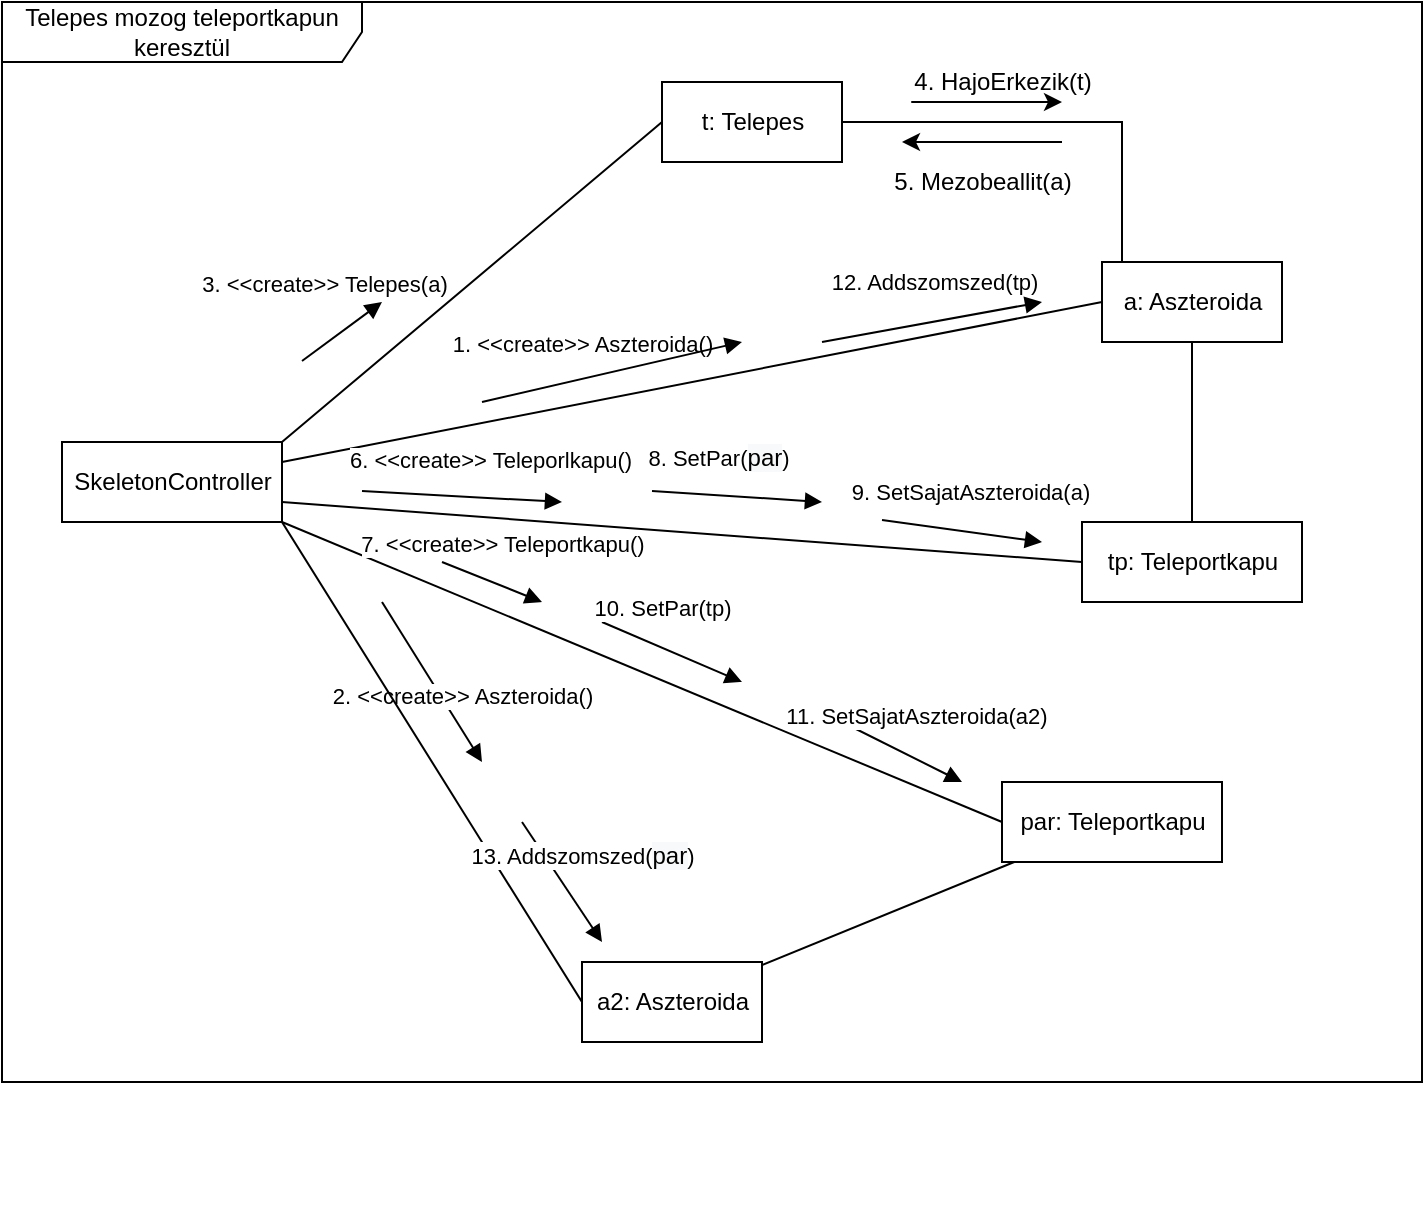 <mxfile version="14.4.8" type="github" pages="3">
  <diagram id="dgq3hNaPbA1aemBsWa1h" name="TelepesTPMozgas">
    <mxGraphModel dx="1038" dy="548" grid="1" gridSize="10" guides="1" tooltips="1" connect="1" arrows="1" fold="1" page="1" pageScale="1" pageWidth="1654" pageHeight="1169" math="0" shadow="0">
      <root>
        <mxCell id="0" />
        <mxCell id="1" parent="0" />
        <mxCell id="f-pRjbWSpJ0C2EvB-05d-29" value="Telepes mozog teleportkapun keresztül" style="shape=umlFrame;whiteSpace=wrap;html=1;width=180;height=30;" parent="1" vertex="1">
          <mxGeometry x="30" y="60" width="710" height="540" as="geometry" />
        </mxCell>
        <mxCell id="f-pRjbWSpJ0C2EvB-05d-30" style="edgeStyle=orthogonalEdgeStyle;rounded=0;orthogonalLoop=1;jettySize=auto;html=1;exitX=1;exitY=0.5;exitDx=0;exitDy=0;entryX=0.5;entryY=1;entryDx=0;entryDy=0;endArrow=none;endFill=0;" parent="1" source="f-pRjbWSpJ0C2EvB-05d-31" target="f-pRjbWSpJ0C2EvB-05d-32" edge="1">
          <mxGeometry relative="1" as="geometry">
            <Array as="points">
              <mxPoint x="590" y="120" />
              <mxPoint x="590" y="230" />
            </Array>
          </mxGeometry>
        </mxCell>
        <mxCell id="f-pRjbWSpJ0C2EvB-05d-31" value="t: Telepes" style="html=1;" parent="1" vertex="1">
          <mxGeometry x="360" y="100" width="90" height="40" as="geometry" />
        </mxCell>
        <mxCell id="f-pRjbWSpJ0C2EvB-05d-32" value="a: Aszteroida" style="html=1;" parent="1" vertex="1">
          <mxGeometry x="580" y="190" width="90" height="40" as="geometry" />
        </mxCell>
        <mxCell id="f-pRjbWSpJ0C2EvB-05d-33" value="tp: Teleportkapu" style="html=1;" parent="1" vertex="1">
          <mxGeometry x="570" y="320" width="110" height="40" as="geometry" />
        </mxCell>
        <mxCell id="f-pRjbWSpJ0C2EvB-05d-34" value="SkeletonController" style="html=1;" parent="1" vertex="1">
          <mxGeometry x="60" y="280" width="110" height="40" as="geometry" />
        </mxCell>
        <mxCell id="f-pRjbWSpJ0C2EvB-05d-35" value="3. &amp;lt;&amp;lt;create&amp;gt;&amp;gt; Telepes(a)" style="html=1;verticalAlign=bottom;endArrow=none;entryX=0;entryY=0.5;entryDx=0;entryDy=0;endFill=0;" parent="1" target="f-pRjbWSpJ0C2EvB-05d-31" edge="1">
          <mxGeometry x="-0.514" y="41" width="80" relative="1" as="geometry">
            <mxPoint x="170" y="280" as="sourcePoint" />
            <mxPoint x="620" y="290" as="targetPoint" />
            <mxPoint x="1" as="offset" />
          </mxGeometry>
        </mxCell>
        <mxCell id="f-pRjbWSpJ0C2EvB-05d-36" value="" style="html=1;verticalAlign=bottom;endArrow=none;entryX=0;entryY=0.5;entryDx=0;entryDy=0;endFill=0;" parent="1" target="f-pRjbWSpJ0C2EvB-05d-32" edge="1">
          <mxGeometry x="0.169" y="-40" width="80" relative="1" as="geometry">
            <mxPoint x="170" y="290" as="sourcePoint" />
            <mxPoint x="410" y="190" as="targetPoint" />
            <mxPoint as="offset" />
          </mxGeometry>
        </mxCell>
        <mxCell id="f-pRjbWSpJ0C2EvB-05d-37" value="6. &amp;lt;&amp;lt;create&amp;gt;&amp;gt; Teleporlkapu()" style="html=1;verticalAlign=bottom;endArrow=none;entryX=0;entryY=0.5;entryDx=0;entryDy=0;endFill=0;" parent="1" target="f-pRjbWSpJ0C2EvB-05d-33" edge="1">
          <mxGeometry x="-0.487" y="20" width="80" relative="1" as="geometry">
            <mxPoint x="170" y="310" as="sourcePoint" />
            <mxPoint x="510" y="310" as="targetPoint" />
            <mxPoint as="offset" />
          </mxGeometry>
        </mxCell>
        <mxCell id="f-pRjbWSpJ0C2EvB-05d-38" value="1. &amp;lt;&amp;lt;create&amp;gt;&amp;gt; Aszteroida()" style="html=1;verticalAlign=bottom;endArrow=block;" parent="1" edge="1">
          <mxGeometry x="1" y="-104" width="80" relative="1" as="geometry">
            <mxPoint x="180" y="239.5" as="sourcePoint" />
            <mxPoint x="220" y="210" as="targetPoint" />
            <mxPoint x="38" y="-54" as="offset" />
          </mxGeometry>
        </mxCell>
        <mxCell id="f-pRjbWSpJ0C2EvB-05d-39" value="a2: Aszteroida" style="html=1;" parent="1" vertex="1">
          <mxGeometry x="320" y="540" width="90" height="40" as="geometry" />
        </mxCell>
        <mxCell id="f-pRjbWSpJ0C2EvB-05d-40" value="2. &amp;lt;&amp;lt;create&amp;gt;&amp;gt; Aszteroida()" style="html=1;verticalAlign=bottom;endArrow=block;" parent="1" edge="1">
          <mxGeometry x="0.472" y="5" width="80" relative="1" as="geometry">
            <mxPoint x="220" y="360" as="sourcePoint" />
            <mxPoint x="270" y="440" as="targetPoint" />
            <mxPoint x="-1" as="offset" />
          </mxGeometry>
        </mxCell>
        <mxCell id="f-pRjbWSpJ0C2EvB-05d-41" value="" style="html=1;verticalAlign=bottom;endArrow=none;exitX=1;exitY=1;exitDx=0;exitDy=0;entryX=0;entryY=0.5;entryDx=0;entryDy=0;endFill=0;" parent="1" source="f-pRjbWSpJ0C2EvB-05d-34" target="f-pRjbWSpJ0C2EvB-05d-39" edge="1">
          <mxGeometry x="0.169" y="-40" width="80" relative="1" as="geometry">
            <mxPoint x="200" y="290" as="sourcePoint" />
            <mxPoint x="460" y="160" as="targetPoint" />
            <mxPoint as="offset" />
          </mxGeometry>
        </mxCell>
        <mxCell id="f-pRjbWSpJ0C2EvB-05d-42" value="par: Teleportkapu" style="html=1;" parent="1" vertex="1">
          <mxGeometry x="530" y="450" width="110" height="40" as="geometry" />
        </mxCell>
        <mxCell id="f-pRjbWSpJ0C2EvB-05d-43" value="7. &amp;lt;&amp;lt;create&amp;gt;&amp;gt; Teleportkapu()" style="html=1;verticalAlign=bottom;endArrow=none;exitX=1;exitY=1;exitDx=0;exitDy=0;entryX=0;entryY=0.5;entryDx=0;entryDy=0;endFill=0;" parent="1" source="f-pRjbWSpJ0C2EvB-05d-34" target="f-pRjbWSpJ0C2EvB-05d-42" edge="1">
          <mxGeometry x="-0.44" y="24" width="80" relative="1" as="geometry">
            <mxPoint x="150" y="390" as="sourcePoint" />
            <mxPoint x="490" y="380" as="targetPoint" />
            <mxPoint as="offset" />
          </mxGeometry>
        </mxCell>
        <mxCell id="f-pRjbWSpJ0C2EvB-05d-44" value="9. SetSajatAszteroida(a)" style="html=1;verticalAlign=bottom;endArrow=block;" parent="1" edge="1">
          <mxGeometry x="0.057" y="11" width="80" relative="1" as="geometry">
            <mxPoint x="470" y="319" as="sourcePoint" />
            <mxPoint x="550" y="330" as="targetPoint" />
            <mxPoint as="offset" />
          </mxGeometry>
        </mxCell>
        <mxCell id="f-pRjbWSpJ0C2EvB-05d-45" value="" style="html=1;verticalAlign=bottom;endArrow=block;" parent="1" edge="1">
          <mxGeometry x="0.057" y="11" width="80" relative="1" as="geometry">
            <mxPoint x="270" y="260" as="sourcePoint" />
            <mxPoint x="400" y="230" as="targetPoint" />
            <mxPoint as="offset" />
          </mxGeometry>
        </mxCell>
        <mxCell id="f-pRjbWSpJ0C2EvB-05d-46" value="" style="html=1;verticalAlign=bottom;endArrow=block;" parent="1" edge="1">
          <mxGeometry x="0.057" y="11" width="80" relative="1" as="geometry">
            <mxPoint x="250" y="340" as="sourcePoint" />
            <mxPoint x="300" y="360" as="targetPoint" />
            <mxPoint as="offset" />
            <Array as="points" />
          </mxGeometry>
        </mxCell>
        <mxCell id="f-pRjbWSpJ0C2EvB-05d-47" value="" style="html=1;verticalAlign=bottom;endArrow=block;" parent="1" edge="1">
          <mxGeometry x="0.057" y="11" width="80" relative="1" as="geometry">
            <mxPoint x="210" y="304.5" as="sourcePoint" />
            <mxPoint x="310" y="310" as="targetPoint" />
            <mxPoint as="offset" />
          </mxGeometry>
        </mxCell>
        <mxCell id="f-pRjbWSpJ0C2EvB-05d-48" value="" style="html=1;verticalAlign=bottom;endArrow=block;" parent="1" edge="1">
          <mxGeometry x="0.057" y="11" width="80" relative="1" as="geometry">
            <mxPoint x="280" y="660" as="sourcePoint" />
            <mxPoint x="280" y="660" as="targetPoint" />
            <mxPoint as="offset" />
          </mxGeometry>
        </mxCell>
        <mxCell id="f-pRjbWSpJ0C2EvB-05d-49" value="" style="html=1;verticalAlign=bottom;endArrow=block;" parent="1" edge="1">
          <mxGeometry x="0.057" y="11" width="80" relative="1" as="geometry">
            <mxPoint x="365" y="294.5" as="sourcePoint" />
            <mxPoint x="365" y="294.5" as="targetPoint" />
            <mxPoint as="offset" />
          </mxGeometry>
        </mxCell>
        <mxCell id="f-pRjbWSpJ0C2EvB-05d-50" value="4. HajoErkezik(t)" style="text;html=1;align=center;verticalAlign=middle;resizable=0;points=[];autosize=1;" parent="1" vertex="1">
          <mxGeometry x="480" y="90" width="100" height="20" as="geometry" />
        </mxCell>
        <mxCell id="f-pRjbWSpJ0C2EvB-05d-51" value="" style="endArrow=classic;html=1;" parent="1" edge="1">
          <mxGeometry width="50" height="50" relative="1" as="geometry">
            <mxPoint x="530" y="110" as="sourcePoint" />
            <mxPoint x="560" y="110" as="targetPoint" />
            <Array as="points">
              <mxPoint x="480" y="110" />
            </Array>
          </mxGeometry>
        </mxCell>
        <mxCell id="f-pRjbWSpJ0C2EvB-05d-52" value="8. SetPar(&lt;span style=&quot;font-size: 12px ; background-color: rgb(248 , 249 , 250)&quot;&gt;par&lt;/span&gt;)" style="html=1;verticalAlign=bottom;endArrow=block;" parent="1" edge="1">
          <mxGeometry x="-0.25" y="10" width="80" relative="1" as="geometry">
            <mxPoint x="355" y="304.5" as="sourcePoint" />
            <mxPoint x="440" y="310" as="targetPoint" />
            <mxPoint as="offset" />
          </mxGeometry>
        </mxCell>
        <mxCell id="f-pRjbWSpJ0C2EvB-05d-53" value="13. Addszomszed(&lt;span style=&quot;font-size: 12px ; background-color: rgb(248 , 249 , 250)&quot;&gt;par&lt;/span&gt;)" style="html=1;verticalAlign=bottom;endArrow=block;" parent="1" edge="1">
          <mxGeometry x="0.057" y="11" width="80" relative="1" as="geometry">
            <mxPoint x="290" y="470" as="sourcePoint" />
            <mxPoint x="330" y="530" as="targetPoint" />
            <mxPoint as="offset" />
            <Array as="points" />
          </mxGeometry>
        </mxCell>
        <mxCell id="f-pRjbWSpJ0C2EvB-05d-54" value="11. SetSajatAszteroida(a2)" style="html=1;verticalAlign=bottom;endArrow=block;" parent="1" edge="1">
          <mxGeometry x="0.057" y="11" width="80" relative="1" as="geometry">
            <mxPoint x="450" y="420" as="sourcePoint" />
            <mxPoint x="510" y="450" as="targetPoint" />
            <mxPoint as="offset" />
          </mxGeometry>
        </mxCell>
        <mxCell id="f-pRjbWSpJ0C2EvB-05d-55" value="12. Addszomszed(tp)" style="html=1;verticalAlign=bottom;endArrow=block;" parent="1" edge="1">
          <mxGeometry x="0.057" y="11" width="80" relative="1" as="geometry">
            <mxPoint x="440" y="230" as="sourcePoint" />
            <mxPoint x="550" y="210" as="targetPoint" />
            <mxPoint as="offset" />
          </mxGeometry>
        </mxCell>
        <mxCell id="f-pRjbWSpJ0C2EvB-05d-56" value="10. SetPar(tp)" style="html=1;verticalAlign=bottom;endArrow=block;" parent="1" edge="1">
          <mxGeometry x="-0.25" y="10" width="80" relative="1" as="geometry">
            <mxPoint x="330" y="370" as="sourcePoint" />
            <mxPoint x="400" y="400" as="targetPoint" />
            <mxPoint as="offset" />
          </mxGeometry>
        </mxCell>
        <mxCell id="yG6NY596McW3MukncXTL-1" value="" style="endArrow=classic;html=1;" parent="1" edge="1">
          <mxGeometry width="50" height="50" relative="1" as="geometry">
            <mxPoint x="560" y="130" as="sourcePoint" />
            <mxPoint x="480" y="130" as="targetPoint" />
            <Array as="points" />
          </mxGeometry>
        </mxCell>
        <mxCell id="yG6NY596McW3MukncXTL-2" value="5. Mezobeallit(a)" style="text;html=1;align=center;verticalAlign=middle;resizable=0;points=[];autosize=1;" parent="1" vertex="1">
          <mxGeometry x="470" y="140" width="100" height="20" as="geometry" />
        </mxCell>
        <mxCell id="Bcg5TNErg2Es2WNS2gV--1" value="" style="endArrow=none;html=1;" edge="1" parent="1" source="f-pRjbWSpJ0C2EvB-05d-33" target="f-pRjbWSpJ0C2EvB-05d-32">
          <mxGeometry width="50" height="50" relative="1" as="geometry">
            <mxPoint x="500" y="350" as="sourcePoint" />
            <mxPoint x="550" y="300" as="targetPoint" />
          </mxGeometry>
        </mxCell>
        <mxCell id="Bcg5TNErg2Es2WNS2gV--2" value="" style="endArrow=none;html=1;" edge="1" parent="1" source="f-pRjbWSpJ0C2EvB-05d-39" target="f-pRjbWSpJ0C2EvB-05d-42">
          <mxGeometry width="50" height="50" relative="1" as="geometry">
            <mxPoint x="635" y="330" as="sourcePoint" />
            <mxPoint x="635" y="240" as="targetPoint" />
          </mxGeometry>
        </mxCell>
      </root>
    </mxGraphModel>
  </diagram>
  <diagram id="QKDi689OXvSkPJ4fIELd" name="RobotTPMozgas">
    <mxGraphModel dx="1038" dy="548" grid="1" gridSize="10" guides="1" tooltips="1" connect="1" arrows="1" fold="1" page="1" pageScale="1" pageWidth="1654" pageHeight="1169" math="0" shadow="0">
      <root>
        <mxCell id="zt4Wvpgv5EqCv4RG_Eg1-0" />
        <mxCell id="zt4Wvpgv5EqCv4RG_Eg1-1" parent="zt4Wvpgv5EqCv4RG_Eg1-0" />
        <mxCell id="zt4Wvpgv5EqCv4RG_Eg1-2" value="Robot mozog teleportkapun keresztül" style="shape=umlFrame;whiteSpace=wrap;html=1;width=180;height=30;" parent="zt4Wvpgv5EqCv4RG_Eg1-1" vertex="1">
          <mxGeometry x="20" y="50" width="710" height="550" as="geometry" />
        </mxCell>
        <mxCell id="zt4Wvpgv5EqCv4RG_Eg1-3" style="edgeStyle=orthogonalEdgeStyle;rounded=0;orthogonalLoop=1;jettySize=auto;html=1;exitX=1;exitY=0.5;exitDx=0;exitDy=0;entryX=0.5;entryY=1;entryDx=0;entryDy=0;endArrow=none;endFill=0;" parent="zt4Wvpgv5EqCv4RG_Eg1-1" source="zt4Wvpgv5EqCv4RG_Eg1-4" target="zt4Wvpgv5EqCv4RG_Eg1-5" edge="1">
          <mxGeometry relative="1" as="geometry">
            <Array as="points">
              <mxPoint x="580" y="110" />
              <mxPoint x="580" y="220" />
            </Array>
          </mxGeometry>
        </mxCell>
        <mxCell id="zt4Wvpgv5EqCv4RG_Eg1-4" value="r: Robot" style="html=1;" parent="zt4Wvpgv5EqCv4RG_Eg1-1" vertex="1">
          <mxGeometry x="350" y="90" width="90" height="40" as="geometry" />
        </mxCell>
        <mxCell id="zt4Wvpgv5EqCv4RG_Eg1-5" value="a: Aszteroida" style="html=1;" parent="zt4Wvpgv5EqCv4RG_Eg1-1" vertex="1">
          <mxGeometry x="570" y="180" width="90" height="40" as="geometry" />
        </mxCell>
        <mxCell id="zt4Wvpgv5EqCv4RG_Eg1-6" value="tp: Teleportkapu" style="html=1;" parent="zt4Wvpgv5EqCv4RG_Eg1-1" vertex="1">
          <mxGeometry x="560" y="310" width="110" height="40" as="geometry" />
        </mxCell>
        <mxCell id="zt4Wvpgv5EqCv4RG_Eg1-7" value="SkeletonController" style="html=1;" parent="zt4Wvpgv5EqCv4RG_Eg1-1" vertex="1">
          <mxGeometry x="50" y="270" width="110" height="40" as="geometry" />
        </mxCell>
        <mxCell id="zt4Wvpgv5EqCv4RG_Eg1-8" value="3. &amp;lt;&amp;lt;create&amp;gt;&amp;gt; Robot(a)" style="html=1;verticalAlign=bottom;endArrow=none;entryX=0;entryY=0.5;entryDx=0;entryDy=0;endFill=0;" parent="zt4Wvpgv5EqCv4RG_Eg1-1" target="zt4Wvpgv5EqCv4RG_Eg1-4" edge="1">
          <mxGeometry x="-0.514" y="41" width="80" relative="1" as="geometry">
            <mxPoint x="160" y="270" as="sourcePoint" />
            <mxPoint x="610" y="280" as="targetPoint" />
            <mxPoint x="1" as="offset" />
          </mxGeometry>
        </mxCell>
        <mxCell id="zt4Wvpgv5EqCv4RG_Eg1-9" value="" style="html=1;verticalAlign=bottom;endArrow=none;entryX=0;entryY=0.5;entryDx=0;entryDy=0;endFill=0;" parent="zt4Wvpgv5EqCv4RG_Eg1-1" target="zt4Wvpgv5EqCv4RG_Eg1-5" edge="1">
          <mxGeometry x="0.169" y="-40" width="80" relative="1" as="geometry">
            <mxPoint x="160" y="280" as="sourcePoint" />
            <mxPoint x="400" y="180" as="targetPoint" />
            <mxPoint as="offset" />
          </mxGeometry>
        </mxCell>
        <mxCell id="zt4Wvpgv5EqCv4RG_Eg1-10" value="6. &amp;lt;&amp;lt;create&amp;gt;&amp;gt; Teleporlkapu()" style="html=1;verticalAlign=bottom;endArrow=none;entryX=0;entryY=0.5;entryDx=0;entryDy=0;endFill=0;" parent="zt4Wvpgv5EqCv4RG_Eg1-1" target="zt4Wvpgv5EqCv4RG_Eg1-6" edge="1">
          <mxGeometry x="-0.487" y="20" width="80" relative="1" as="geometry">
            <mxPoint x="160" y="300" as="sourcePoint" />
            <mxPoint x="500" y="300" as="targetPoint" />
            <mxPoint as="offset" />
          </mxGeometry>
        </mxCell>
        <mxCell id="zt4Wvpgv5EqCv4RG_Eg1-11" value="1. &amp;lt;&amp;lt;create&amp;gt;&amp;gt; Aszteroida()" style="html=1;verticalAlign=bottom;endArrow=block;" parent="zt4Wvpgv5EqCv4RG_Eg1-1" edge="1">
          <mxGeometry x="1" y="-104" width="80" relative="1" as="geometry">
            <mxPoint x="170" y="229.5" as="sourcePoint" />
            <mxPoint x="210" y="200" as="targetPoint" />
            <mxPoint x="38" y="-54" as="offset" />
          </mxGeometry>
        </mxCell>
        <mxCell id="zt4Wvpgv5EqCv4RG_Eg1-12" value="a2: Aszteroida" style="html=1;" parent="zt4Wvpgv5EqCv4RG_Eg1-1" vertex="1">
          <mxGeometry x="310" y="530" width="90" height="40" as="geometry" />
        </mxCell>
        <mxCell id="zt4Wvpgv5EqCv4RG_Eg1-13" value="2. &amp;lt;&amp;lt;create&amp;gt;&amp;gt; Aszteroida()" style="html=1;verticalAlign=bottom;endArrow=block;" parent="zt4Wvpgv5EqCv4RG_Eg1-1" edge="1">
          <mxGeometry x="0.472" y="5" width="80" relative="1" as="geometry">
            <mxPoint x="210" y="350" as="sourcePoint" />
            <mxPoint x="260" y="430" as="targetPoint" />
            <mxPoint x="-1" as="offset" />
          </mxGeometry>
        </mxCell>
        <mxCell id="zt4Wvpgv5EqCv4RG_Eg1-14" value="" style="html=1;verticalAlign=bottom;endArrow=none;exitX=1;exitY=1;exitDx=0;exitDy=0;entryX=0;entryY=0.5;entryDx=0;entryDy=0;endFill=0;" parent="zt4Wvpgv5EqCv4RG_Eg1-1" source="zt4Wvpgv5EqCv4RG_Eg1-7" target="zt4Wvpgv5EqCv4RG_Eg1-12" edge="1">
          <mxGeometry x="0.169" y="-40" width="80" relative="1" as="geometry">
            <mxPoint x="190" y="280" as="sourcePoint" />
            <mxPoint x="450" y="150" as="targetPoint" />
            <mxPoint as="offset" />
          </mxGeometry>
        </mxCell>
        <mxCell id="zt4Wvpgv5EqCv4RG_Eg1-15" value="par: Teleportkapu" style="html=1;" parent="zt4Wvpgv5EqCv4RG_Eg1-1" vertex="1">
          <mxGeometry x="520" y="440" width="110" height="40" as="geometry" />
        </mxCell>
        <mxCell id="zt4Wvpgv5EqCv4RG_Eg1-16" value="9. &amp;lt;&amp;lt;create&amp;gt;&amp;gt; Teleportkapu()" style="html=1;verticalAlign=bottom;endArrow=none;exitX=1;exitY=1;exitDx=0;exitDy=0;entryX=0;entryY=0.5;entryDx=0;entryDy=0;endFill=0;" parent="zt4Wvpgv5EqCv4RG_Eg1-1" source="zt4Wvpgv5EqCv4RG_Eg1-7" target="zt4Wvpgv5EqCv4RG_Eg1-15" edge="1">
          <mxGeometry x="-0.44" y="24" width="80" relative="1" as="geometry">
            <mxPoint x="140" y="380" as="sourcePoint" />
            <mxPoint x="480" y="370" as="targetPoint" />
            <mxPoint as="offset" />
          </mxGeometry>
        </mxCell>
        <mxCell id="zt4Wvpgv5EqCv4RG_Eg1-17" value="8. SetSajatAszteroida(a)" style="html=1;verticalAlign=bottom;endArrow=block;" parent="zt4Wvpgv5EqCv4RG_Eg1-1" edge="1">
          <mxGeometry x="0.057" y="11" width="80" relative="1" as="geometry">
            <mxPoint x="460" y="309" as="sourcePoint" />
            <mxPoint x="540" y="320" as="targetPoint" />
            <mxPoint as="offset" />
          </mxGeometry>
        </mxCell>
        <mxCell id="zt4Wvpgv5EqCv4RG_Eg1-18" value="" style="html=1;verticalAlign=bottom;endArrow=block;" parent="zt4Wvpgv5EqCv4RG_Eg1-1" edge="1">
          <mxGeometry x="0.057" y="11" width="80" relative="1" as="geometry">
            <mxPoint x="260" y="250" as="sourcePoint" />
            <mxPoint x="390" y="220" as="targetPoint" />
            <mxPoint as="offset" />
          </mxGeometry>
        </mxCell>
        <mxCell id="zt4Wvpgv5EqCv4RG_Eg1-19" value="" style="html=1;verticalAlign=bottom;endArrow=block;" parent="zt4Wvpgv5EqCv4RG_Eg1-1" edge="1">
          <mxGeometry x="0.057" y="11" width="80" relative="1" as="geometry">
            <mxPoint x="240" y="330" as="sourcePoint" />
            <mxPoint x="290" y="350" as="targetPoint" />
            <mxPoint as="offset" />
            <Array as="points" />
          </mxGeometry>
        </mxCell>
        <mxCell id="zt4Wvpgv5EqCv4RG_Eg1-20" value="" style="html=1;verticalAlign=bottom;endArrow=block;" parent="zt4Wvpgv5EqCv4RG_Eg1-1" edge="1">
          <mxGeometry x="0.057" y="11" width="80" relative="1" as="geometry">
            <mxPoint x="200" y="294.5" as="sourcePoint" />
            <mxPoint x="300" y="300" as="targetPoint" />
            <mxPoint as="offset" />
          </mxGeometry>
        </mxCell>
        <mxCell id="zt4Wvpgv5EqCv4RG_Eg1-21" value="" style="html=1;verticalAlign=bottom;endArrow=block;" parent="zt4Wvpgv5EqCv4RG_Eg1-1" edge="1">
          <mxGeometry x="0.057" y="11" width="80" relative="1" as="geometry">
            <mxPoint x="270" y="650" as="sourcePoint" />
            <mxPoint x="270" y="650" as="targetPoint" />
            <mxPoint as="offset" />
          </mxGeometry>
        </mxCell>
        <mxCell id="zt4Wvpgv5EqCv4RG_Eg1-22" value="" style="html=1;verticalAlign=bottom;endArrow=block;" parent="zt4Wvpgv5EqCv4RG_Eg1-1" edge="1">
          <mxGeometry x="0.057" y="11" width="80" relative="1" as="geometry">
            <mxPoint x="355" y="284.5" as="sourcePoint" />
            <mxPoint x="355" y="284.5" as="targetPoint" />
            <mxPoint as="offset" />
          </mxGeometry>
        </mxCell>
        <mxCell id="0zn0JQCdkZT6Geq22BJm-0" value="4. HajoErkezik(r)" style="text;html=1;align=center;verticalAlign=middle;resizable=0;points=[];autosize=1;" parent="zt4Wvpgv5EqCv4RG_Eg1-1" vertex="1">
          <mxGeometry x="470" y="80" width="100" height="20" as="geometry" />
        </mxCell>
        <mxCell id="0zn0JQCdkZT6Geq22BJm-1" value="" style="endArrow=classic;html=1;" parent="zt4Wvpgv5EqCv4RG_Eg1-1" edge="1">
          <mxGeometry width="50" height="50" relative="1" as="geometry">
            <mxPoint x="520" y="100" as="sourcePoint" />
            <mxPoint x="550" y="100" as="targetPoint" />
            <Array as="points">
              <mxPoint x="470" y="100" />
            </Array>
          </mxGeometry>
        </mxCell>
        <mxCell id="Jh9e576bY7SyZHRpI-AI-0" value="7. SetPar(&lt;span style=&quot;font-size: 12px ; background-color: rgb(248 , 249 , 250)&quot;&gt;par&lt;/span&gt;)" style="html=1;verticalAlign=bottom;endArrow=block;" parent="zt4Wvpgv5EqCv4RG_Eg1-1" edge="1">
          <mxGeometry x="-0.25" y="10" width="80" relative="1" as="geometry">
            <mxPoint x="345" y="294.5" as="sourcePoint" />
            <mxPoint x="430" y="300" as="targetPoint" />
            <mxPoint as="offset" />
          </mxGeometry>
        </mxCell>
        <mxCell id="Jh9e576bY7SyZHRpI-AI-1" value="12. Addszomszed(&lt;span style=&quot;font-size: 12px ; background-color: rgb(248 , 249 , 250)&quot;&gt;par&lt;/span&gt;)" style="html=1;verticalAlign=bottom;endArrow=block;" parent="zt4Wvpgv5EqCv4RG_Eg1-1" edge="1">
          <mxGeometry x="0.057" y="11" width="80" relative="1" as="geometry">
            <mxPoint x="280" y="460" as="sourcePoint" />
            <mxPoint x="320" y="520" as="targetPoint" />
            <mxPoint as="offset" />
            <Array as="points" />
          </mxGeometry>
        </mxCell>
        <mxCell id="Jh9e576bY7SyZHRpI-AI-2" value="11. SetSajatAszteroida(a2)" style="html=1;verticalAlign=bottom;endArrow=block;" parent="zt4Wvpgv5EqCv4RG_Eg1-1" edge="1">
          <mxGeometry x="0.057" y="11" width="80" relative="1" as="geometry">
            <mxPoint x="440" y="410" as="sourcePoint" />
            <mxPoint x="500" y="440" as="targetPoint" />
            <mxPoint as="offset" />
          </mxGeometry>
        </mxCell>
        <mxCell id="Jh9e576bY7SyZHRpI-AI-4" value="13. Addszomszed(tp)" style="html=1;verticalAlign=bottom;endArrow=block;" parent="zt4Wvpgv5EqCv4RG_Eg1-1" edge="1">
          <mxGeometry x="0.057" y="11" width="80" relative="1" as="geometry">
            <mxPoint x="430" y="220" as="sourcePoint" />
            <mxPoint x="540" y="200" as="targetPoint" />
            <mxPoint as="offset" />
          </mxGeometry>
        </mxCell>
        <mxCell id="Jh9e576bY7SyZHRpI-AI-5" value="10. SetPar(tp)" style="html=1;verticalAlign=bottom;endArrow=block;" parent="zt4Wvpgv5EqCv4RG_Eg1-1" edge="1">
          <mxGeometry x="-0.25" y="10" width="80" relative="1" as="geometry">
            <mxPoint x="320" y="360" as="sourcePoint" />
            <mxPoint x="390" y="390" as="targetPoint" />
            <mxPoint as="offset" />
          </mxGeometry>
        </mxCell>
        <mxCell id="wb6zJG2vBQJwuO7AmdBb-0" value="" style="endArrow=classic;html=1;" parent="zt4Wvpgv5EqCv4RG_Eg1-1" edge="1">
          <mxGeometry width="50" height="50" relative="1" as="geometry">
            <mxPoint x="550" y="120" as="sourcePoint" />
            <mxPoint x="470" y="120" as="targetPoint" />
            <Array as="points" />
          </mxGeometry>
        </mxCell>
        <mxCell id="wb6zJG2vBQJwuO7AmdBb-1" value="5. Mezobeallit(a)" style="text;html=1;align=center;verticalAlign=middle;resizable=0;points=[];autosize=1;" parent="zt4Wvpgv5EqCv4RG_Eg1-1" vertex="1">
          <mxGeometry x="460" y="130" width="100" height="20" as="geometry" />
        </mxCell>
        <mxCell id="1ob794TKu2-ca95PvE7O-0" value="" style="endArrow=none;html=1;" edge="1" parent="zt4Wvpgv5EqCv4RG_Eg1-1" source="zt4Wvpgv5EqCv4RG_Eg1-6" target="zt4Wvpgv5EqCv4RG_Eg1-5">
          <mxGeometry width="50" height="50" relative="1" as="geometry">
            <mxPoint x="500" y="310" as="sourcePoint" />
            <mxPoint x="550" y="260" as="targetPoint" />
          </mxGeometry>
        </mxCell>
        <mxCell id="1ob794TKu2-ca95PvE7O-1" value="" style="endArrow=none;html=1;" edge="1" parent="zt4Wvpgv5EqCv4RG_Eg1-1" source="zt4Wvpgv5EqCv4RG_Eg1-12" target="zt4Wvpgv5EqCv4RG_Eg1-15">
          <mxGeometry width="50" height="50" relative="1" as="geometry">
            <mxPoint x="500" y="310" as="sourcePoint" />
            <mxPoint x="550" y="260" as="targetPoint" />
          </mxGeometry>
        </mxCell>
      </root>
    </mxGraphModel>
  </diagram>
  <diagram id="mcVW6k5rWqJ5-jZHHbQZ" name="ROSSZ Régi elrendezés">
    <mxGraphModel dx="1422" dy="762" grid="1" gridSize="10" guides="1" tooltips="1" connect="1" arrows="1" fold="1" page="1" pageScale="1" pageWidth="1654" pageHeight="1169" math="0" shadow="0">
      <root>
        <mxCell id="qpW3kSBRDskTr2G95zrv-0" />
        <mxCell id="qpW3kSBRDskTr2G95zrv-1" parent="qpW3kSBRDskTr2G95zrv-0" />
        <mxCell id="ytLAkhsguP-DBAC0_O6z-0" value="Telepes mozog teleportkapun keresztül" style="shape=umlFrame;whiteSpace=wrap;html=1;width=180;height=30;" vertex="1" parent="qpW3kSBRDskTr2G95zrv-1">
          <mxGeometry x="20" y="50" width="710" height="440" as="geometry" />
        </mxCell>
        <mxCell id="ytLAkhsguP-DBAC0_O6z-1" value="t: Telepes" style="html=1;" vertex="1" parent="qpW3kSBRDskTr2G95zrv-1">
          <mxGeometry x="550" y="220" width="90" height="40" as="geometry" />
        </mxCell>
        <mxCell id="ytLAkhsguP-DBAC0_O6z-2" value="a: Aszteroida" style="html=1;" vertex="1" parent="qpW3kSBRDskTr2G95zrv-1">
          <mxGeometry x="530" y="140" width="90" height="40" as="geometry" />
        </mxCell>
        <mxCell id="ytLAkhsguP-DBAC0_O6z-3" value="tp: Teleportkapu" style="html=1;" vertex="1" parent="qpW3kSBRDskTr2G95zrv-1">
          <mxGeometry x="520" y="340" width="110" height="40" as="geometry" />
        </mxCell>
        <mxCell id="ytLAkhsguP-DBAC0_O6z-4" value="Controller" style="html=1;" vertex="1" parent="qpW3kSBRDskTr2G95zrv-1">
          <mxGeometry x="70" y="220" width="90" height="40" as="geometry" />
        </mxCell>
        <mxCell id="ytLAkhsguP-DBAC0_O6z-5" value="3. &amp;lt;&amp;lt;create&amp;gt;&amp;gt; Telepes(a)" style="html=1;verticalAlign=bottom;endArrow=none;exitX=1;exitY=0.5;exitDx=0;exitDy=0;entryX=0;entryY=0.5;entryDx=0;entryDy=0;endFill=0;" edge="1" parent="qpW3kSBRDskTr2G95zrv-1" source="ytLAkhsguP-DBAC0_O6z-4" target="ytLAkhsguP-DBAC0_O6z-1">
          <mxGeometry x="0.223" y="16" width="80" relative="1" as="geometry">
            <mxPoint x="530" y="230" as="sourcePoint" />
            <mxPoint x="610" y="230" as="targetPoint" />
            <mxPoint as="offset" />
          </mxGeometry>
        </mxCell>
        <mxCell id="ytLAkhsguP-DBAC0_O6z-6" value="" style="html=1;verticalAlign=bottom;endArrow=none;entryX=0;entryY=0.5;entryDx=0;entryDy=0;endFill=0;" edge="1" parent="qpW3kSBRDskTr2G95zrv-1" target="ytLAkhsguP-DBAC0_O6z-2">
          <mxGeometry x="0.169" y="-40" width="80" relative="1" as="geometry">
            <mxPoint x="160" y="230" as="sourcePoint" />
            <mxPoint x="400" y="130" as="targetPoint" />
            <mxPoint as="offset" />
          </mxGeometry>
        </mxCell>
        <mxCell id="ytLAkhsguP-DBAC0_O6z-7" value="5. &amp;lt;&amp;lt;create&amp;gt;&amp;gt; Teleporlkapu()" style="html=1;verticalAlign=bottom;endArrow=none;entryX=0;entryY=0.5;entryDx=0;entryDy=0;endFill=0;" edge="1" parent="qpW3kSBRDskTr2G95zrv-1" target="ytLAkhsguP-DBAC0_O6z-3">
          <mxGeometry x="-0.013" y="30" width="80" relative="1" as="geometry">
            <mxPoint x="160" y="250" as="sourcePoint" />
            <mxPoint x="500" y="250" as="targetPoint" />
            <mxPoint as="offset" />
          </mxGeometry>
        </mxCell>
        <mxCell id="ytLAkhsguP-DBAC0_O6z-8" value="1. &amp;lt;&amp;lt;create&amp;gt;&amp;gt; Aszteroida()" style="html=1;verticalAlign=bottom;endArrow=block;" edge="1" parent="qpW3kSBRDskTr2G95zrv-1">
          <mxGeometry x="-0.175" y="-2" width="80" relative="1" as="geometry">
            <mxPoint x="320" y="190" as="sourcePoint" />
            <mxPoint x="440" y="161" as="targetPoint" />
            <mxPoint as="offset" />
          </mxGeometry>
        </mxCell>
        <mxCell id="ytLAkhsguP-DBAC0_O6z-9" value="" style="html=1;verticalAlign=bottom;endArrow=none;entryX=0;entryY=0.5;entryDx=0;entryDy=0;endFill=0;exitX=1;exitY=0;exitDx=0;exitDy=0;" edge="1" parent="qpW3kSBRDskTr2G95zrv-1" source="ytLAkhsguP-DBAC0_O6z-4" target="ytLAkhsguP-DBAC0_O6z-16">
          <mxGeometry x="0.169" y="-40" width="80" relative="1" as="geometry">
            <mxPoint x="150" y="180" as="sourcePoint" />
            <mxPoint x="450" y="100" as="targetPoint" />
            <mxPoint as="offset" />
          </mxGeometry>
        </mxCell>
        <mxCell id="ytLAkhsguP-DBAC0_O6z-10" value="tp2: Teleportkapu" style="html=1;" vertex="1" parent="qpW3kSBRDskTr2G95zrv-1">
          <mxGeometry x="370" y="420" width="110" height="40" as="geometry" />
        </mxCell>
        <mxCell id="ytLAkhsguP-DBAC0_O6z-11" value="6. &amp;lt;&amp;lt;create&amp;gt;&amp;gt; Teleportkapu()" style="html=1;verticalAlign=bottom;endArrow=none;exitX=1;exitY=1;exitDx=0;exitDy=0;entryX=0;entryY=0.5;entryDx=0;entryDy=0;endFill=0;" edge="1" parent="qpW3kSBRDskTr2G95zrv-1" source="ytLAkhsguP-DBAC0_O6z-4" target="ytLAkhsguP-DBAC0_O6z-10">
          <mxGeometry x="0.451" y="27" width="80" relative="1" as="geometry">
            <mxPoint x="140" y="330" as="sourcePoint" />
            <mxPoint x="480" y="320" as="targetPoint" />
            <mxPoint as="offset" />
          </mxGeometry>
        </mxCell>
        <mxCell id="ytLAkhsguP-DBAC0_O6z-12" value="7. SetPar(tp2)" style="html=1;verticalAlign=bottom;endArrow=block;" edge="1" parent="qpW3kSBRDskTr2G95zrv-1">
          <mxGeometry x="0.057" y="11" width="80" relative="1" as="geometry">
            <mxPoint x="440" y="310" as="sourcePoint" />
            <mxPoint x="510" y="330" as="targetPoint" />
            <mxPoint as="offset" />
          </mxGeometry>
        </mxCell>
        <mxCell id="ytLAkhsguP-DBAC0_O6z-13" value="" style="html=1;verticalAlign=bottom;endArrow=block;" edge="1" parent="qpW3kSBRDskTr2G95zrv-1">
          <mxGeometry x="0.057" y="11" width="80" relative="1" as="geometry">
            <mxPoint x="310" y="280" as="sourcePoint" />
            <mxPoint x="380" y="300" as="targetPoint" />
            <mxPoint as="offset" />
          </mxGeometry>
        </mxCell>
        <mxCell id="ytLAkhsguP-DBAC0_O6z-14" value="" style="html=1;verticalAlign=bottom;endArrow=block;" edge="1" parent="qpW3kSBRDskTr2G95zrv-1">
          <mxGeometry x="0.057" y="11" width="80" relative="1" as="geometry">
            <mxPoint x="280" y="340" as="sourcePoint" />
            <mxPoint x="350" y="400" as="targetPoint" />
            <mxPoint as="offset" />
            <Array as="points" />
          </mxGeometry>
        </mxCell>
        <mxCell id="ytLAkhsguP-DBAC0_O6z-15" value="" style="html=1;verticalAlign=bottom;endArrow=block;" edge="1" parent="qpW3kSBRDskTr2G95zrv-1">
          <mxGeometry x="0.057" y="11" width="80" relative="1" as="geometry">
            <mxPoint x="340" y="230" as="sourcePoint" />
            <mxPoint x="440" y="230" as="targetPoint" />
            <mxPoint as="offset" />
          </mxGeometry>
        </mxCell>
        <mxCell id="ytLAkhsguP-DBAC0_O6z-16" value="a2: Aszteroida" style="html=1;" vertex="1" parent="qpW3kSBRDskTr2G95zrv-1">
          <mxGeometry x="420" y="90" width="90" height="40" as="geometry" />
        </mxCell>
        <mxCell id="ytLAkhsguP-DBAC0_O6z-17" value="2. &amp;lt;&amp;lt;create&amp;gt;&amp;gt; Aszteroida()" style="html=1;verticalAlign=bottom;endArrow=block;" edge="1" parent="qpW3kSBRDskTr2G95zrv-1">
          <mxGeometry x="290" y="90" width="80" as="geometry">
            <mxPoint x="240" y="170" as="sourcePoint" />
            <mxPoint x="320" y="130" as="targetPoint" />
            <mxPoint as="offset" />
          </mxGeometry>
        </mxCell>
        <mxCell id="ytLAkhsguP-DBAC0_O6z-18" style="edgeStyle=orthogonalEdgeStyle;rounded=0;orthogonalLoop=1;jettySize=auto;html=1;exitX=0.75;exitY=0;exitDx=0;exitDy=0;entryX=0.5;entryY=1;entryDx=0;entryDy=0;endArrow=none;endFill=0;" edge="1" parent="qpW3kSBRDskTr2G95zrv-1">
          <mxGeometry relative="1" as="geometry">
            <mxPoint x="602.5" y="220" as="sourcePoint" />
            <mxPoint x="580" y="180" as="targetPoint" />
            <Array as="points">
              <mxPoint x="560" y="220" />
              <mxPoint x="560" y="180" />
            </Array>
          </mxGeometry>
        </mxCell>
        <mxCell id="ytLAkhsguP-DBAC0_O6z-19" value="4. HajoErkezik(r)" style="text;html=1;align=center;verticalAlign=middle;resizable=0;points=[];autosize=1;" vertex="1" parent="qpW3kSBRDskTr2G95zrv-1">
          <mxGeometry x="585" y="190" width="100" height="20" as="geometry" />
        </mxCell>
        <mxCell id="ytLAkhsguP-DBAC0_O6z-20" value="" style="endArrow=classic;html=1;" edge="1" parent="qpW3kSBRDskTr2G95zrv-1">
          <mxGeometry width="50" height="50" relative="1" as="geometry">
            <mxPoint x="575" y="210" as="sourcePoint" />
            <mxPoint x="575" y="190" as="targetPoint" />
          </mxGeometry>
        </mxCell>
      </root>
    </mxGraphModel>
  </diagram>
</mxfile>
